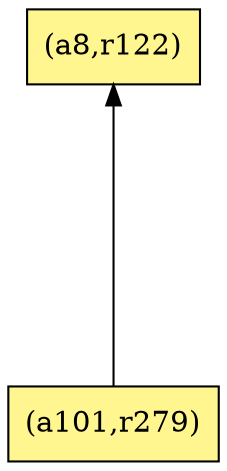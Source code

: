 digraph G {
rankdir=BT;ranksep="2.0";
"(a8,r122)" [shape=record,fillcolor=khaki1,style=filled,label="{(a8,r122)}"];
"(a101,r279)" [shape=record,fillcolor=khaki1,style=filled,label="{(a101,r279)}"];
"(a101,r279)" -> "(a8,r122)"
}